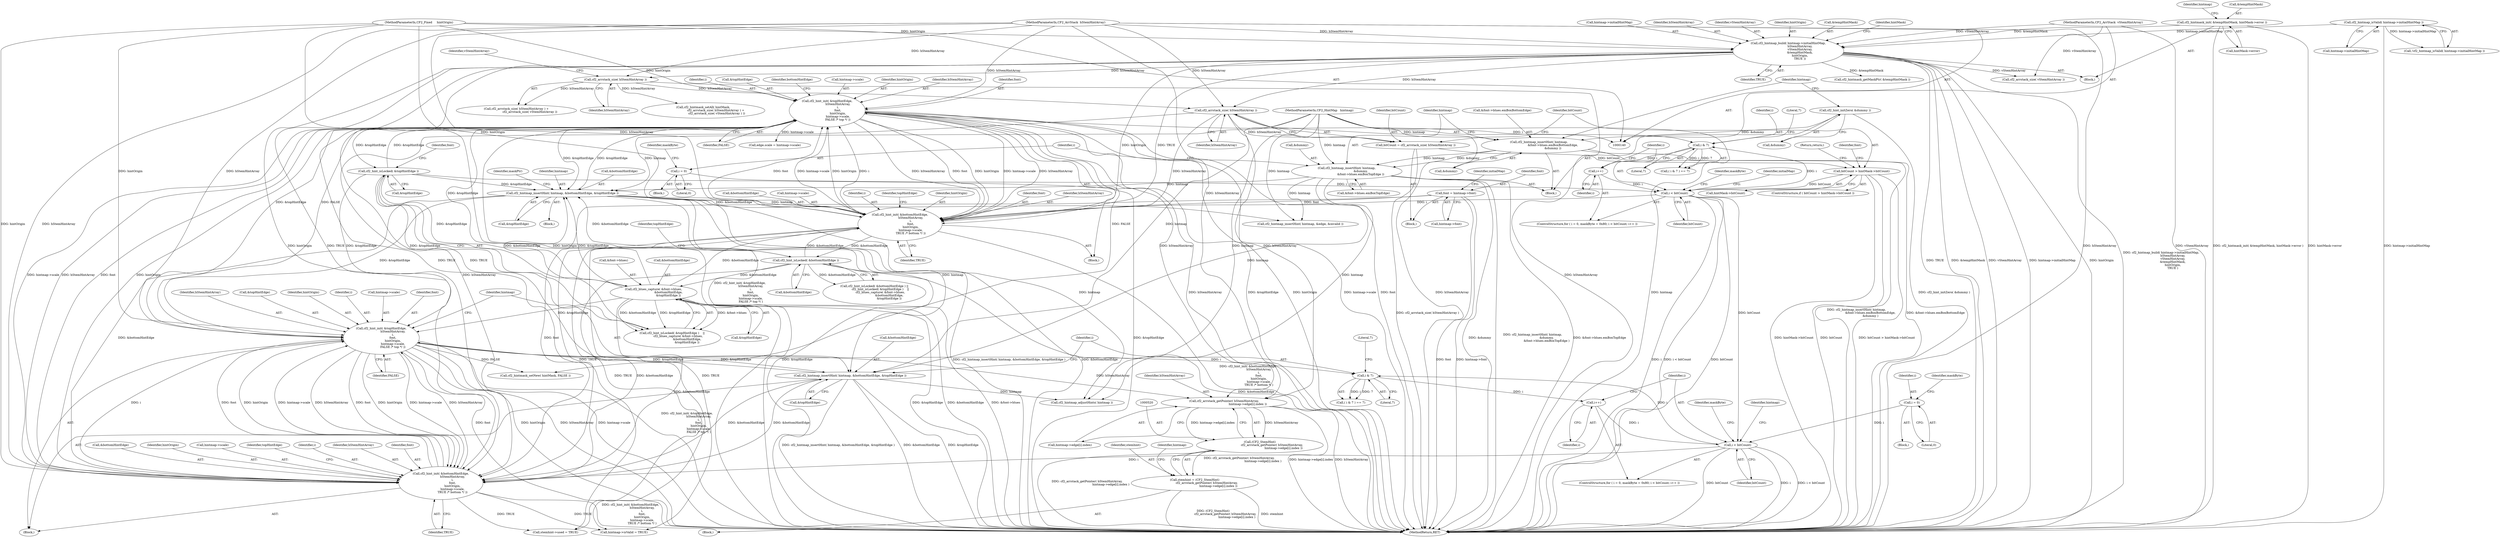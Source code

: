 digraph "0_savannah_2cdc4562f873237f1c77d43540537c7a721d3fd8@array" {
"1000521" [label="(Call,cf2_arrstack_getPointer( hStemHintArray,\n                                                   hintmap->edge[i].index ))"];
"1000295" [label="(Call,cf2_hint_init( &topHintEdge,\n                       hStemHintArray,\n                       i,\n                       font,\n                       hintOrigin,\n                       hintmap->scale,\n                       FALSE /* top */ ))"];
"1000312" [label="(Call,cf2_hint_isLocked( &topHintEdge ))"];
"1000325" [label="(Call,cf2_hintmap_insertHint( hintmap, &bottomHintEdge, &topHintEdge ))"];
"1000252" [label="(Call,cf2_hintmap_insertHint( hintmap,\n                              &dummy,\n                              &font->blues.emBoxTopEdge ))"];
"1000242" [label="(Call,cf2_hintmap_insertHint( hintmap,\n                              &font->blues.emBoxBottomEdge,\n                              &dummy ))"];
"1000141" [label="(MethodParameterIn,CF2_HintMap   hintmap)"];
"1000239" [label="(Call,cf2_hint_initZero( &dummy ))"];
"1000308" [label="(Call,cf2_hint_isLocked( &bottomHintEdge ))"];
"1000284" [label="(Call,cf2_hint_init( &bottomHintEdge,\n                       hStemHintArray,\n                       i,\n                       font,\n                       hintOrigin,\n                       hintmap->scale,\n                       TRUE /* bottom */ ))"];
"1000315" [label="(Call,cf2_blues_capture( &font->blues,\n                                &bottomHintEdge,\n                                &topHintEdge ))"];
"1000223" [label="(Call,cf2_arrstack_size( hStemHintArray ))"];
"1000193" [label="(Call,cf2_arrstack_size( hStemHintArray ))"];
"1000175" [label="(Call,cf2_hintmap_build( hintmap->initialHintMap,\n                         hStemHintArray,\n                         vStemHintArray,\n                         &tempHintMask,\n                         hintOrigin,\n                         TRUE ))"];
"1000164" [label="(Call,cf2_hintmap_isValid( hintmap->initialHintMap ))"];
"1000169" [label="(Call,cf2_hintmask_init( &tempHintMask, hintMask->error ))"];
"1000145" [label="(MethodParameterIn,CF2_Fixed     hintOrigin)"];
"1000142" [label="(MethodParameterIn,CF2_ArrStack  hStemHintArray)"];
"1000143" [label="(MethodParameterIn,CF2_ArrStack  vStemHintArray)"];
"1000270" [label="(Call,i < bitCount)"];
"1000264" [label="(Call,i = 0)"];
"1000273" [label="(Call,i++)"];
"1000337" [label="(Call,i & 7)"];
"1000226" [label="(Call,bitCount > hintMask->bitCount)"];
"1000221" [label="(Call,bitCount = cf2_arrstack_size( hStemHintArray ))"];
"1000150" [label="(Call,font = hintmap->font)"];
"1000455" [label="(Call,cf2_hint_init( &topHintEdge,\n                         hStemHintArray,\n                         i,\n                         font,\n                         hintOrigin,\n                         hintmap->scale,\n                         FALSE /* top */ ))"];
"1000466" [label="(Call,cf2_hintmap_insertHint( hintmap, &bottomHintEdge, &topHintEdge ))"];
"1000444" [label="(Call,cf2_hint_init( &bottomHintEdge,\n                         hStemHintArray,\n                         i,\n                         font,\n                         hintOrigin,\n                         hintmap->scale,\n                         TRUE /* bottom */ ))"];
"1000430" [label="(Call,i < bitCount)"];
"1000433" [label="(Call,i++)"];
"1000474" [label="(Call,i & 7)"];
"1000424" [label="(Call,i = 0)"];
"1000519" [label="(Call,(CF2_StemHint)\n                          cf2_arrstack_getPointer( hStemHintArray,\n                                                   hintmap->edge[i].index ))"];
"1000517" [label="(Call,stemhint = (CF2_StemHint)\n                          cf2_arrstack_getPointer( hStemHintArray,\n                                                   hintmap->edge[i].index ))"];
"1000177" [label="(Identifier,hintmap)"];
"1000243" [label="(Identifier,hintmap)"];
"1000254" [label="(Call,&dummy)"];
"1000231" [label="(Return,return;)"];
"1000170" [label="(Call,&tempHintMask)"];
"1000222" [label="(Identifier,bitCount)"];
"1000284" [label="(Call,cf2_hint_init( &bottomHintEdge,\n                       hStemHintArray,\n                       i,\n                       font,\n                       hintOrigin,\n                       hintmap->scale,\n                       TRUE /* bottom */ ))"];
"1000152" [label="(Call,hintmap->font)"];
"1000314" [label="(Identifier,topHintEdge)"];
"1000322" [label="(Call,&topHintEdge)"];
"1000256" [label="(Call,&font->blues.emBoxTopEdge)"];
"1000432" [label="(Identifier,bitCount)"];
"1000266" [label="(Literal,0)"];
"1000163" [label="(Call,!cf2_hintmap_isValid( hintmap->initialHintMap ))"];
"1000147" [label="(Block,)"];
"1000262" [label="(ControlStructure,for ( i = 0, maskByte = 0x80; i < bitCount; i++ ))"];
"1000225" [label="(ControlStructure,if ( bitCount > hintMask->bitCount ))"];
"1000489" [label="(Identifier,hintmap)"];
"1000433" [label="(Call,i++)"];
"1000521" [label="(Call,cf2_arrstack_getPointer( hStemHintArray,\n                                                   hintmap->edge[i].index ))"];
"1000522" [label="(Identifier,hStemHintArray)"];
"1000278" [label="(Identifier,maskByte)"];
"1000518" [label="(Identifier,stemhint)"];
"1000289" [label="(Identifier,font)"];
"1000188" [label="(Identifier,hintMask)"];
"1000455" [label="(Call,cf2_hint_init( &topHintEdge,\n                         hStemHintArray,\n                         i,\n                         font,\n                         hintOrigin,\n                         hintmap->scale,\n                         FALSE /* top */ ))"];
"1000305" [label="(Identifier,FALSE)"];
"1000228" [label="(Call,hintMask->bitCount)"];
"1000337" [label="(Call,i & 7)"];
"1000309" [label="(Call,&bottomHintEdge)"];
"1000422" [label="(ControlStructure,for ( i = 0, maskByte = 0x80; i < bitCount; i++ ))"];
"1000333" [label="(Identifier,maskPtr)"];
"1000424" [label="(Call,i = 0)"];
"1000561" [label="(Call,stemhint->used = TRUE)"];
"1000271" [label="(Identifier,i)"];
"1000316" [label="(Call,&font->blues)"];
"1000311" [label="(Call,cf2_hint_isLocked( &topHintEdge )    ||\n             cf2_blues_capture( &font->blues,\n                                &bottomHintEdge,\n                                &topHintEdge ))"];
"1000445" [label="(Call,&bottomHintEdge)"];
"1000242" [label="(Call,cf2_hintmap_insertHint( hintmap,\n                              &font->blues.emBoxBottomEdge,\n                              &dummy ))"];
"1000176" [label="(Call,hintmap->initialHintMap)"];
"1000465" [label="(Identifier,FALSE)"];
"1000450" [label="(Identifier,hintOrigin)"];
"1000310" [label="(Identifier,bottomHintEdge)"];
"1000195" [label="(Call,cf2_arrstack_size( vStemHintArray ))"];
"1000179" [label="(Identifier,hStemHintArray)"];
"1000227" [label="(Identifier,bitCount)"];
"1000329" [label="(Call,&topHintEdge)"];
"1000474" [label="(Call,i & 7)"];
"1000180" [label="(Identifier,vStemHintArray)"];
"1000325" [label="(Call,cf2_hintmap_insertHint( hintmap, &bottomHintEdge, &topHintEdge ))"];
"1000451" [label="(Call,hintmap->scale)"];
"1000434" [label="(Identifier,i)"];
"1000313" [label="(Call,&topHintEdge)"];
"1000519" [label="(Call,(CF2_StemHint)\n                          cf2_arrstack_getPointer( hStemHintArray,\n                                                   hintmap->edge[i].index ))"];
"1000466" [label="(Call,cf2_hintmap_insertHint( hintmap, &bottomHintEdge, &topHintEdge ))"];
"1000470" [label="(Call,&topHintEdge)"];
"1000352" [label="(Identifier,initialMap)"];
"1000226" [label="(Call,bitCount > hintMask->bitCount)"];
"1000287" [label="(Identifier,hStemHintArray)"];
"1000244" [label="(Call,&font->blues.emBoxBottomEdge)"];
"1000476" [label="(Literal,7)"];
"1000264" [label="(Call,i = 0)"];
"1000190" [label="(Call,cf2_hintmask_setAll( hintMask,\n                           cf2_arrstack_size( hStemHintArray ) +\n                             cf2_arrstack_size( vStemHintArray ) ))"];
"1000459" [label="(Identifier,i)"];
"1000462" [label="(Call,hintmap->scale)"];
"1000473" [label="(Call,( i & 7 ) == 7)"];
"1000162" [label="(Identifier,initialMap)"];
"1000302" [label="(Call,hintmap->scale)"];
"1000143" [label="(MethodParameterIn,CF2_ArrStack  vStemHintArray)"];
"1000438" [label="(Identifier,maskByte)"];
"1000308" [label="(Call,cf2_hint_isLocked( &bottomHintEdge ))"];
"1000430" [label="(Call,i < bitCount)"];
"1000285" [label="(Call,&bottomHintEdge)"];
"1000475" [label="(Identifier,i)"];
"1000184" [label="(Identifier,TRUE)"];
"1000291" [label="(Call,hintmap->scale)"];
"1000238" [label="(Block,)"];
"1000175" [label="(Call,cf2_hintmap_build( hintmap->initialHintMap,\n                         hStemHintArray,\n                         vStemHintArray,\n                         &tempHintMask,\n                         hintOrigin,\n                         TRUE ))"];
"1000141" [label="(MethodParameterIn,CF2_HintMap   hintmap)"];
"1000250" [label="(Call,&dummy)"];
"1000535" [label="(Identifier,hintmap)"];
"1000460" [label="(Identifier,font)"];
"1000172" [label="(Call,hintMask->error)"];
"1000268" [label="(Identifier,maskByte)"];
"1000301" [label="(Identifier,hintOrigin)"];
"1000441" [label="(Block,)"];
"1000273" [label="(Call,i++)"];
"1000288" [label="(Identifier,i)"];
"1000183" [label="(Identifier,hintOrigin)"];
"1000307" [label="(Call,cf2_hint_isLocked( &bottomHintEdge ) ||\n             cf2_hint_isLocked( &topHintEdge )    ||\n             cf2_blues_capture( &font->blues,\n                                &bottomHintEdge,\n                                &topHintEdge ))"];
"1000318" [label="(Identifier,font)"];
"1000324" [label="(Block,)"];
"1000270" [label="(Call,i < bitCount)"];
"1000192" [label="(Call,cf2_arrstack_size( hStemHintArray ) +\n                             cf2_arrstack_size( vStemHintArray ))"];
"1000457" [label="(Identifier,topHintEdge)"];
"1000444" [label="(Call,cf2_hint_init( &bottomHintEdge,\n                         hStemHintArray,\n                         i,\n                         font,\n                         hintOrigin,\n                         hintmap->scale,\n                         TRUE /* bottom */ ))"];
"1000458" [label="(Identifier,hStemHintArray)"];
"1000456" [label="(Call,&topHintEdge)"];
"1000426" [label="(Literal,0)"];
"1000315" [label="(Call,cf2_blues_capture( &font->blues,\n                                &bottomHintEdge,\n                                &topHintEdge ))"];
"1000193" [label="(Call,cf2_arrstack_size( hStemHintArray ))"];
"1000566" [label="(Call,hintmap->isValid = TRUE)"];
"1000326" [label="(Identifier,hintmap)"];
"1000339" [label="(Literal,7)"];
"1000454" [label="(Identifier,TRUE)"];
"1000523" [label="(Call,hintmap->edge[i].index)"];
"1000295" [label="(Call,cf2_hint_init( &topHintEdge,\n                       hStemHintArray,\n                       i,\n                       font,\n                       hintOrigin,\n                       hintmap->scale,\n                       FALSE /* top */ ))"];
"1000265" [label="(Identifier,i)"];
"1000423" [label="(Block,)"];
"1000431" [label="(Identifier,i)"];
"1000399" [label="(Call,edge.scale = hintmap->scale)"];
"1000168" [label="(Block,)"];
"1000297" [label="(Identifier,topHintEdge)"];
"1000298" [label="(Identifier,hStemHintArray)"];
"1000272" [label="(Identifier,bitCount)"];
"1000290" [label="(Identifier,hintOrigin)"];
"1000300" [label="(Identifier,font)"];
"1000165" [label="(Call,hintmap->initialHintMap)"];
"1000281" [label="(Block,)"];
"1000428" [label="(Identifier,maskByte)"];
"1000164" [label="(Call,cf2_hintmap_isValid( hintmap->initialHintMap ))"];
"1000299" [label="(Identifier,i)"];
"1000223" [label="(Call,cf2_arrstack_size( hStemHintArray ))"];
"1000169" [label="(Call,cf2_hintmask_init( &tempHintMask, hintMask->error ))"];
"1000296" [label="(Call,&topHintEdge)"];
"1000235" [label="(Identifier,font)"];
"1000145" [label="(MethodParameterIn,CF2_Fixed     hintOrigin)"];
"1000263" [label="(Block,)"];
"1000194" [label="(Identifier,hStemHintArray)"];
"1000274" [label="(Identifier,i)"];
"1000218" [label="(Call,cf2_hintmask_getMaskPtr( &tempHintMask ))"];
"1000448" [label="(Identifier,i)"];
"1000571" [label="(Call,cf2_hintmask_setNew( hintMask, FALSE ))"];
"1000327" [label="(Call,&bottomHintEdge)"];
"1000488" [label="(Call,cf2_hintmap_adjustHints( hintmap ))"];
"1000336" [label="(Call,( i & 7 ) == 7)"];
"1000252" [label="(Call,cf2_hintmap_insertHint( hintmap,\n                              &dummy,\n                              &font->blues.emBoxTopEdge ))"];
"1000517" [label="(Call,stemhint = (CF2_StemHint)\n                          cf2_arrstack_getPointer( hStemHintArray,\n                                                   hintmap->edge[i].index ))"];
"1000224" [label="(Identifier,hStemHintArray)"];
"1000221" [label="(Call,bitCount = cf2_arrstack_size( hStemHintArray ))"];
"1000294" [label="(Identifier,TRUE)"];
"1000338" [label="(Identifier,i)"];
"1000461" [label="(Identifier,hintOrigin)"];
"1000468" [label="(Call,&bottomHintEdge)"];
"1000151" [label="(Identifier,font)"];
"1000447" [label="(Identifier,hStemHintArray)"];
"1000425" [label="(Identifier,i)"];
"1000181" [label="(Call,&tempHintMask)"];
"1000150" [label="(Call,font = hintmap->font)"];
"1000253" [label="(Identifier,hintmap)"];
"1000477" [label="(Literal,7)"];
"1000240" [label="(Call,&dummy)"];
"1000312" [label="(Call,cf2_hint_isLocked( &topHintEdge ))"];
"1000449" [label="(Identifier,font)"];
"1000467" [label="(Identifier,hintmap)"];
"1000340" [label="(Literal,7)"];
"1000574" [label="(MethodReturn,RET)"];
"1000142" [label="(MethodParameterIn,CF2_ArrStack  hStemHintArray)"];
"1000515" [label="(Block,)"];
"1000196" [label="(Identifier,vStemHintArray)"];
"1000409" [label="(Call,cf2_hintmap_insertHint( hintmap, &edge, &invalid ))"];
"1000320" [label="(Call,&bottomHintEdge)"];
"1000239" [label="(Call,cf2_hint_initZero( &dummy ))"];
"1000521" -> "1000519"  [label="AST: "];
"1000521" -> "1000523"  [label="CFG: "];
"1000522" -> "1000521"  [label="AST: "];
"1000523" -> "1000521"  [label="AST: "];
"1000519" -> "1000521"  [label="CFG: "];
"1000521" -> "1000574"  [label="DDG: hStemHintArray"];
"1000521" -> "1000574"  [label="DDG: hintmap->edge[i].index"];
"1000521" -> "1000519"  [label="DDG: hStemHintArray"];
"1000521" -> "1000519"  [label="DDG: hintmap->edge[i].index"];
"1000295" -> "1000521"  [label="DDG: hStemHintArray"];
"1000455" -> "1000521"  [label="DDG: hStemHintArray"];
"1000223" -> "1000521"  [label="DDG: hStemHintArray"];
"1000142" -> "1000521"  [label="DDG: hStemHintArray"];
"1000295" -> "1000281"  [label="AST: "];
"1000295" -> "1000305"  [label="CFG: "];
"1000296" -> "1000295"  [label="AST: "];
"1000298" -> "1000295"  [label="AST: "];
"1000299" -> "1000295"  [label="AST: "];
"1000300" -> "1000295"  [label="AST: "];
"1000301" -> "1000295"  [label="AST: "];
"1000302" -> "1000295"  [label="AST: "];
"1000305" -> "1000295"  [label="AST: "];
"1000310" -> "1000295"  [label="CFG: "];
"1000295" -> "1000574"  [label="DDG: hStemHintArray"];
"1000295" -> "1000574"  [label="DDG: &topHintEdge"];
"1000295" -> "1000574"  [label="DDG: hintOrigin"];
"1000295" -> "1000574"  [label="DDG: hintmap->scale"];
"1000295" -> "1000574"  [label="DDG: font"];
"1000295" -> "1000574"  [label="DDG: cf2_hint_init( &topHintEdge,\n                       hStemHintArray,\n                       i,\n                       font,\n                       hintOrigin,\n                       hintmap->scale,\n                       FALSE /* top */ )"];
"1000295" -> "1000284"  [label="DDG: hStemHintArray"];
"1000295" -> "1000284"  [label="DDG: font"];
"1000295" -> "1000284"  [label="DDG: hintOrigin"];
"1000295" -> "1000284"  [label="DDG: hintmap->scale"];
"1000312" -> "1000295"  [label="DDG: &topHintEdge"];
"1000325" -> "1000295"  [label="DDG: &topHintEdge"];
"1000315" -> "1000295"  [label="DDG: &topHintEdge"];
"1000284" -> "1000295"  [label="DDG: hStemHintArray"];
"1000284" -> "1000295"  [label="DDG: i"];
"1000284" -> "1000295"  [label="DDG: font"];
"1000284" -> "1000295"  [label="DDG: hintOrigin"];
"1000284" -> "1000295"  [label="DDG: hintmap->scale"];
"1000142" -> "1000295"  [label="DDG: hStemHintArray"];
"1000145" -> "1000295"  [label="DDG: hintOrigin"];
"1000295" -> "1000312"  [label="DDG: &topHintEdge"];
"1000295" -> "1000325"  [label="DDG: &topHintEdge"];
"1000295" -> "1000337"  [label="DDG: i"];
"1000295" -> "1000399"  [label="DDG: hintmap->scale"];
"1000295" -> "1000444"  [label="DDG: hStemHintArray"];
"1000295" -> "1000444"  [label="DDG: font"];
"1000295" -> "1000444"  [label="DDG: hintOrigin"];
"1000295" -> "1000444"  [label="DDG: hintmap->scale"];
"1000295" -> "1000455"  [label="DDG: &topHintEdge"];
"1000295" -> "1000455"  [label="DDG: FALSE"];
"1000295" -> "1000571"  [label="DDG: FALSE"];
"1000312" -> "1000311"  [label="AST: "];
"1000312" -> "1000313"  [label="CFG: "];
"1000313" -> "1000312"  [label="AST: "];
"1000318" -> "1000312"  [label="CFG: "];
"1000311" -> "1000312"  [label="CFG: "];
"1000312" -> "1000574"  [label="DDG: &topHintEdge"];
"1000312" -> "1000311"  [label="DDG: &topHintEdge"];
"1000312" -> "1000315"  [label="DDG: &topHintEdge"];
"1000312" -> "1000325"  [label="DDG: &topHintEdge"];
"1000312" -> "1000455"  [label="DDG: &topHintEdge"];
"1000325" -> "1000324"  [label="AST: "];
"1000325" -> "1000329"  [label="CFG: "];
"1000326" -> "1000325"  [label="AST: "];
"1000327" -> "1000325"  [label="AST: "];
"1000329" -> "1000325"  [label="AST: "];
"1000333" -> "1000325"  [label="CFG: "];
"1000325" -> "1000574"  [label="DDG: &topHintEdge"];
"1000325" -> "1000574"  [label="DDG: cf2_hintmap_insertHint( hintmap, &bottomHintEdge, &topHintEdge )"];
"1000325" -> "1000574"  [label="DDG: &bottomHintEdge"];
"1000325" -> "1000284"  [label="DDG: &bottomHintEdge"];
"1000252" -> "1000325"  [label="DDG: hintmap"];
"1000141" -> "1000325"  [label="DDG: hintmap"];
"1000308" -> "1000325"  [label="DDG: &bottomHintEdge"];
"1000315" -> "1000325"  [label="DDG: &bottomHintEdge"];
"1000315" -> "1000325"  [label="DDG: &topHintEdge"];
"1000325" -> "1000409"  [label="DDG: hintmap"];
"1000325" -> "1000444"  [label="DDG: &bottomHintEdge"];
"1000325" -> "1000455"  [label="DDG: &topHintEdge"];
"1000325" -> "1000466"  [label="DDG: hintmap"];
"1000325" -> "1000488"  [label="DDG: hintmap"];
"1000252" -> "1000238"  [label="AST: "];
"1000252" -> "1000256"  [label="CFG: "];
"1000253" -> "1000252"  [label="AST: "];
"1000254" -> "1000252"  [label="AST: "];
"1000256" -> "1000252"  [label="AST: "];
"1000265" -> "1000252"  [label="CFG: "];
"1000252" -> "1000574"  [label="DDG: &dummy"];
"1000252" -> "1000574"  [label="DDG: cf2_hintmap_insertHint( hintmap,\n                              &dummy,\n                              &font->blues.emBoxTopEdge )"];
"1000252" -> "1000574"  [label="DDG: &font->blues.emBoxTopEdge"];
"1000242" -> "1000252"  [label="DDG: hintmap"];
"1000242" -> "1000252"  [label="DDG: &dummy"];
"1000141" -> "1000252"  [label="DDG: hintmap"];
"1000252" -> "1000409"  [label="DDG: hintmap"];
"1000252" -> "1000466"  [label="DDG: hintmap"];
"1000252" -> "1000488"  [label="DDG: hintmap"];
"1000242" -> "1000238"  [label="AST: "];
"1000242" -> "1000250"  [label="CFG: "];
"1000243" -> "1000242"  [label="AST: "];
"1000244" -> "1000242"  [label="AST: "];
"1000250" -> "1000242"  [label="AST: "];
"1000253" -> "1000242"  [label="CFG: "];
"1000242" -> "1000574"  [label="DDG: cf2_hintmap_insertHint( hintmap,\n                              &font->blues.emBoxBottomEdge,\n                              &dummy )"];
"1000242" -> "1000574"  [label="DDG: &font->blues.emBoxBottomEdge"];
"1000141" -> "1000242"  [label="DDG: hintmap"];
"1000239" -> "1000242"  [label="DDG: &dummy"];
"1000141" -> "1000140"  [label="AST: "];
"1000141" -> "1000574"  [label="DDG: hintmap"];
"1000141" -> "1000409"  [label="DDG: hintmap"];
"1000141" -> "1000466"  [label="DDG: hintmap"];
"1000141" -> "1000488"  [label="DDG: hintmap"];
"1000239" -> "1000238"  [label="AST: "];
"1000239" -> "1000240"  [label="CFG: "];
"1000240" -> "1000239"  [label="AST: "];
"1000243" -> "1000239"  [label="CFG: "];
"1000239" -> "1000574"  [label="DDG: cf2_hint_initZero( &dummy )"];
"1000308" -> "1000307"  [label="AST: "];
"1000308" -> "1000309"  [label="CFG: "];
"1000309" -> "1000308"  [label="AST: "];
"1000314" -> "1000308"  [label="CFG: "];
"1000307" -> "1000308"  [label="CFG: "];
"1000308" -> "1000574"  [label="DDG: &bottomHintEdge"];
"1000308" -> "1000284"  [label="DDG: &bottomHintEdge"];
"1000308" -> "1000307"  [label="DDG: &bottomHintEdge"];
"1000284" -> "1000308"  [label="DDG: &bottomHintEdge"];
"1000308" -> "1000315"  [label="DDG: &bottomHintEdge"];
"1000308" -> "1000444"  [label="DDG: &bottomHintEdge"];
"1000284" -> "1000281"  [label="AST: "];
"1000284" -> "1000294"  [label="CFG: "];
"1000285" -> "1000284"  [label="AST: "];
"1000287" -> "1000284"  [label="AST: "];
"1000288" -> "1000284"  [label="AST: "];
"1000289" -> "1000284"  [label="AST: "];
"1000290" -> "1000284"  [label="AST: "];
"1000291" -> "1000284"  [label="AST: "];
"1000294" -> "1000284"  [label="AST: "];
"1000297" -> "1000284"  [label="CFG: "];
"1000284" -> "1000574"  [label="DDG: cf2_hint_init( &bottomHintEdge,\n                       hStemHintArray,\n                       i,\n                       font,\n                       hintOrigin,\n                       hintmap->scale,\n                       TRUE /* bottom */ )"];
"1000315" -> "1000284"  [label="DDG: &bottomHintEdge"];
"1000223" -> "1000284"  [label="DDG: hStemHintArray"];
"1000142" -> "1000284"  [label="DDG: hStemHintArray"];
"1000270" -> "1000284"  [label="DDG: i"];
"1000150" -> "1000284"  [label="DDG: font"];
"1000175" -> "1000284"  [label="DDG: hintOrigin"];
"1000175" -> "1000284"  [label="DDG: TRUE"];
"1000145" -> "1000284"  [label="DDG: hintOrigin"];
"1000284" -> "1000444"  [label="DDG: TRUE"];
"1000284" -> "1000561"  [label="DDG: TRUE"];
"1000284" -> "1000566"  [label="DDG: TRUE"];
"1000315" -> "1000311"  [label="AST: "];
"1000315" -> "1000322"  [label="CFG: "];
"1000316" -> "1000315"  [label="AST: "];
"1000320" -> "1000315"  [label="AST: "];
"1000322" -> "1000315"  [label="AST: "];
"1000311" -> "1000315"  [label="CFG: "];
"1000315" -> "1000574"  [label="DDG: &font->blues"];
"1000315" -> "1000574"  [label="DDG: &topHintEdge"];
"1000315" -> "1000574"  [label="DDG: &bottomHintEdge"];
"1000315" -> "1000311"  [label="DDG: &font->blues"];
"1000315" -> "1000311"  [label="DDG: &bottomHintEdge"];
"1000315" -> "1000311"  [label="DDG: &topHintEdge"];
"1000315" -> "1000444"  [label="DDG: &bottomHintEdge"];
"1000315" -> "1000455"  [label="DDG: &topHintEdge"];
"1000223" -> "1000221"  [label="AST: "];
"1000223" -> "1000224"  [label="CFG: "];
"1000224" -> "1000223"  [label="AST: "];
"1000221" -> "1000223"  [label="CFG: "];
"1000223" -> "1000574"  [label="DDG: hStemHintArray"];
"1000223" -> "1000221"  [label="DDG: hStemHintArray"];
"1000193" -> "1000223"  [label="DDG: hStemHintArray"];
"1000175" -> "1000223"  [label="DDG: hStemHintArray"];
"1000142" -> "1000223"  [label="DDG: hStemHintArray"];
"1000223" -> "1000444"  [label="DDG: hStemHintArray"];
"1000193" -> "1000192"  [label="AST: "];
"1000193" -> "1000194"  [label="CFG: "];
"1000194" -> "1000193"  [label="AST: "];
"1000196" -> "1000193"  [label="CFG: "];
"1000193" -> "1000574"  [label="DDG: hStemHintArray"];
"1000193" -> "1000190"  [label="DDG: hStemHintArray"];
"1000193" -> "1000192"  [label="DDG: hStemHintArray"];
"1000175" -> "1000193"  [label="DDG: hStemHintArray"];
"1000142" -> "1000193"  [label="DDG: hStemHintArray"];
"1000175" -> "1000168"  [label="AST: "];
"1000175" -> "1000184"  [label="CFG: "];
"1000176" -> "1000175"  [label="AST: "];
"1000179" -> "1000175"  [label="AST: "];
"1000180" -> "1000175"  [label="AST: "];
"1000181" -> "1000175"  [label="AST: "];
"1000183" -> "1000175"  [label="AST: "];
"1000184" -> "1000175"  [label="AST: "];
"1000188" -> "1000175"  [label="CFG: "];
"1000175" -> "1000574"  [label="DDG: TRUE"];
"1000175" -> "1000574"  [label="DDG: &tempHintMask"];
"1000175" -> "1000574"  [label="DDG: vStemHintArray"];
"1000175" -> "1000574"  [label="DDG: hintmap->initialHintMap"];
"1000175" -> "1000574"  [label="DDG: hintOrigin"];
"1000175" -> "1000574"  [label="DDG: cf2_hintmap_build( hintmap->initialHintMap,\n                         hStemHintArray,\n                         vStemHintArray,\n                         &tempHintMask,\n                         hintOrigin,\n                         TRUE )"];
"1000164" -> "1000175"  [label="DDG: hintmap->initialHintMap"];
"1000169" -> "1000175"  [label="DDG: &tempHintMask"];
"1000145" -> "1000175"  [label="DDG: hintOrigin"];
"1000142" -> "1000175"  [label="DDG: hStemHintArray"];
"1000143" -> "1000175"  [label="DDG: vStemHintArray"];
"1000175" -> "1000195"  [label="DDG: vStemHintArray"];
"1000175" -> "1000218"  [label="DDG: &tempHintMask"];
"1000175" -> "1000444"  [label="DDG: hintOrigin"];
"1000175" -> "1000444"  [label="DDG: TRUE"];
"1000175" -> "1000561"  [label="DDG: TRUE"];
"1000175" -> "1000566"  [label="DDG: TRUE"];
"1000164" -> "1000163"  [label="AST: "];
"1000164" -> "1000165"  [label="CFG: "];
"1000165" -> "1000164"  [label="AST: "];
"1000163" -> "1000164"  [label="CFG: "];
"1000164" -> "1000574"  [label="DDG: hintmap->initialHintMap"];
"1000164" -> "1000163"  [label="DDG: hintmap->initialHintMap"];
"1000169" -> "1000168"  [label="AST: "];
"1000169" -> "1000172"  [label="CFG: "];
"1000170" -> "1000169"  [label="AST: "];
"1000172" -> "1000169"  [label="AST: "];
"1000177" -> "1000169"  [label="CFG: "];
"1000169" -> "1000574"  [label="DDG: hintMask->error"];
"1000169" -> "1000574"  [label="DDG: cf2_hintmask_init( &tempHintMask, hintMask->error )"];
"1000145" -> "1000140"  [label="AST: "];
"1000145" -> "1000574"  [label="DDG: hintOrigin"];
"1000145" -> "1000444"  [label="DDG: hintOrigin"];
"1000145" -> "1000455"  [label="DDG: hintOrigin"];
"1000142" -> "1000140"  [label="AST: "];
"1000142" -> "1000574"  [label="DDG: hStemHintArray"];
"1000142" -> "1000444"  [label="DDG: hStemHintArray"];
"1000142" -> "1000455"  [label="DDG: hStemHintArray"];
"1000143" -> "1000140"  [label="AST: "];
"1000143" -> "1000574"  [label="DDG: vStemHintArray"];
"1000143" -> "1000195"  [label="DDG: vStemHintArray"];
"1000270" -> "1000262"  [label="AST: "];
"1000270" -> "1000272"  [label="CFG: "];
"1000271" -> "1000270"  [label="AST: "];
"1000272" -> "1000270"  [label="AST: "];
"1000278" -> "1000270"  [label="CFG: "];
"1000352" -> "1000270"  [label="CFG: "];
"1000270" -> "1000574"  [label="DDG: i < bitCount"];
"1000270" -> "1000574"  [label="DDG: bitCount"];
"1000270" -> "1000574"  [label="DDG: i"];
"1000264" -> "1000270"  [label="DDG: i"];
"1000273" -> "1000270"  [label="DDG: i"];
"1000226" -> "1000270"  [label="DDG: bitCount"];
"1000270" -> "1000337"  [label="DDG: i"];
"1000270" -> "1000430"  [label="DDG: bitCount"];
"1000264" -> "1000263"  [label="AST: "];
"1000264" -> "1000266"  [label="CFG: "];
"1000265" -> "1000264"  [label="AST: "];
"1000266" -> "1000264"  [label="AST: "];
"1000268" -> "1000264"  [label="CFG: "];
"1000273" -> "1000262"  [label="AST: "];
"1000273" -> "1000274"  [label="CFG: "];
"1000274" -> "1000273"  [label="AST: "];
"1000271" -> "1000273"  [label="CFG: "];
"1000337" -> "1000273"  [label="DDG: i"];
"1000337" -> "1000336"  [label="AST: "];
"1000337" -> "1000339"  [label="CFG: "];
"1000338" -> "1000337"  [label="AST: "];
"1000339" -> "1000337"  [label="AST: "];
"1000340" -> "1000337"  [label="CFG: "];
"1000337" -> "1000336"  [label="DDG: i"];
"1000337" -> "1000336"  [label="DDG: 7"];
"1000226" -> "1000225"  [label="AST: "];
"1000226" -> "1000228"  [label="CFG: "];
"1000227" -> "1000226"  [label="AST: "];
"1000228" -> "1000226"  [label="AST: "];
"1000231" -> "1000226"  [label="CFG: "];
"1000235" -> "1000226"  [label="CFG: "];
"1000226" -> "1000574"  [label="DDG: bitCount"];
"1000226" -> "1000574"  [label="DDG: bitCount > hintMask->bitCount"];
"1000226" -> "1000574"  [label="DDG: hintMask->bitCount"];
"1000221" -> "1000226"  [label="DDG: bitCount"];
"1000221" -> "1000147"  [label="AST: "];
"1000222" -> "1000221"  [label="AST: "];
"1000227" -> "1000221"  [label="CFG: "];
"1000221" -> "1000574"  [label="DDG: cf2_arrstack_size( hStemHintArray )"];
"1000150" -> "1000147"  [label="AST: "];
"1000150" -> "1000152"  [label="CFG: "];
"1000151" -> "1000150"  [label="AST: "];
"1000152" -> "1000150"  [label="AST: "];
"1000162" -> "1000150"  [label="CFG: "];
"1000150" -> "1000574"  [label="DDG: font"];
"1000150" -> "1000574"  [label="DDG: hintmap->font"];
"1000150" -> "1000444"  [label="DDG: font"];
"1000455" -> "1000441"  [label="AST: "];
"1000455" -> "1000465"  [label="CFG: "];
"1000456" -> "1000455"  [label="AST: "];
"1000458" -> "1000455"  [label="AST: "];
"1000459" -> "1000455"  [label="AST: "];
"1000460" -> "1000455"  [label="AST: "];
"1000461" -> "1000455"  [label="AST: "];
"1000462" -> "1000455"  [label="AST: "];
"1000465" -> "1000455"  [label="AST: "];
"1000467" -> "1000455"  [label="CFG: "];
"1000455" -> "1000574"  [label="DDG: cf2_hint_init( &topHintEdge,\n                         hStemHintArray,\n                         i,\n                         font,\n                         hintOrigin,\n                         hintmap->scale,\n                         FALSE /* top */ )"];
"1000455" -> "1000574"  [label="DDG: font"];
"1000455" -> "1000574"  [label="DDG: hintOrigin"];
"1000455" -> "1000574"  [label="DDG: hStemHintArray"];
"1000455" -> "1000574"  [label="DDG: hintmap->scale"];
"1000455" -> "1000444"  [label="DDG: hStemHintArray"];
"1000455" -> "1000444"  [label="DDG: font"];
"1000455" -> "1000444"  [label="DDG: hintOrigin"];
"1000455" -> "1000444"  [label="DDG: hintmap->scale"];
"1000466" -> "1000455"  [label="DDG: &topHintEdge"];
"1000444" -> "1000455"  [label="DDG: hStemHintArray"];
"1000444" -> "1000455"  [label="DDG: i"];
"1000444" -> "1000455"  [label="DDG: font"];
"1000444" -> "1000455"  [label="DDG: hintOrigin"];
"1000444" -> "1000455"  [label="DDG: hintmap->scale"];
"1000455" -> "1000466"  [label="DDG: &topHintEdge"];
"1000455" -> "1000474"  [label="DDG: i"];
"1000455" -> "1000571"  [label="DDG: FALSE"];
"1000466" -> "1000441"  [label="AST: "];
"1000466" -> "1000470"  [label="CFG: "];
"1000467" -> "1000466"  [label="AST: "];
"1000468" -> "1000466"  [label="AST: "];
"1000470" -> "1000466"  [label="AST: "];
"1000475" -> "1000466"  [label="CFG: "];
"1000466" -> "1000574"  [label="DDG: &bottomHintEdge"];
"1000466" -> "1000574"  [label="DDG: &topHintEdge"];
"1000466" -> "1000574"  [label="DDG: cf2_hintmap_insertHint( hintmap, &bottomHintEdge, &topHintEdge )"];
"1000466" -> "1000444"  [label="DDG: &bottomHintEdge"];
"1000444" -> "1000466"  [label="DDG: &bottomHintEdge"];
"1000466" -> "1000488"  [label="DDG: hintmap"];
"1000444" -> "1000441"  [label="AST: "];
"1000444" -> "1000454"  [label="CFG: "];
"1000445" -> "1000444"  [label="AST: "];
"1000447" -> "1000444"  [label="AST: "];
"1000448" -> "1000444"  [label="AST: "];
"1000449" -> "1000444"  [label="AST: "];
"1000450" -> "1000444"  [label="AST: "];
"1000451" -> "1000444"  [label="AST: "];
"1000454" -> "1000444"  [label="AST: "];
"1000457" -> "1000444"  [label="CFG: "];
"1000444" -> "1000574"  [label="DDG: cf2_hint_init( &bottomHintEdge,\n                         hStemHintArray,\n                         i,\n                         font,\n                         hintOrigin,\n                         hintmap->scale,\n                         TRUE /* bottom */ )"];
"1000430" -> "1000444"  [label="DDG: i"];
"1000444" -> "1000561"  [label="DDG: TRUE"];
"1000444" -> "1000566"  [label="DDG: TRUE"];
"1000430" -> "1000422"  [label="AST: "];
"1000430" -> "1000432"  [label="CFG: "];
"1000431" -> "1000430"  [label="AST: "];
"1000432" -> "1000430"  [label="AST: "];
"1000438" -> "1000430"  [label="CFG: "];
"1000489" -> "1000430"  [label="CFG: "];
"1000430" -> "1000574"  [label="DDG: bitCount"];
"1000430" -> "1000574"  [label="DDG: i"];
"1000430" -> "1000574"  [label="DDG: i < bitCount"];
"1000433" -> "1000430"  [label="DDG: i"];
"1000424" -> "1000430"  [label="DDG: i"];
"1000430" -> "1000474"  [label="DDG: i"];
"1000433" -> "1000422"  [label="AST: "];
"1000433" -> "1000434"  [label="CFG: "];
"1000434" -> "1000433"  [label="AST: "];
"1000431" -> "1000433"  [label="CFG: "];
"1000474" -> "1000433"  [label="DDG: i"];
"1000474" -> "1000473"  [label="AST: "];
"1000474" -> "1000476"  [label="CFG: "];
"1000475" -> "1000474"  [label="AST: "];
"1000476" -> "1000474"  [label="AST: "];
"1000477" -> "1000474"  [label="CFG: "];
"1000474" -> "1000473"  [label="DDG: i"];
"1000474" -> "1000473"  [label="DDG: 7"];
"1000424" -> "1000423"  [label="AST: "];
"1000424" -> "1000426"  [label="CFG: "];
"1000425" -> "1000424"  [label="AST: "];
"1000426" -> "1000424"  [label="AST: "];
"1000428" -> "1000424"  [label="CFG: "];
"1000519" -> "1000517"  [label="AST: "];
"1000520" -> "1000519"  [label="AST: "];
"1000517" -> "1000519"  [label="CFG: "];
"1000519" -> "1000574"  [label="DDG: cf2_arrstack_getPointer( hStemHintArray,\n                                                   hintmap->edge[i].index )"];
"1000519" -> "1000517"  [label="DDG: cf2_arrstack_getPointer( hStemHintArray,\n                                                   hintmap->edge[i].index )"];
"1000517" -> "1000515"  [label="AST: "];
"1000518" -> "1000517"  [label="AST: "];
"1000535" -> "1000517"  [label="CFG: "];
"1000517" -> "1000574"  [label="DDG: (CF2_StemHint)\n                          cf2_arrstack_getPointer( hStemHintArray,\n                                                   hintmap->edge[i].index )"];
"1000517" -> "1000574"  [label="DDG: stemhint"];
}

